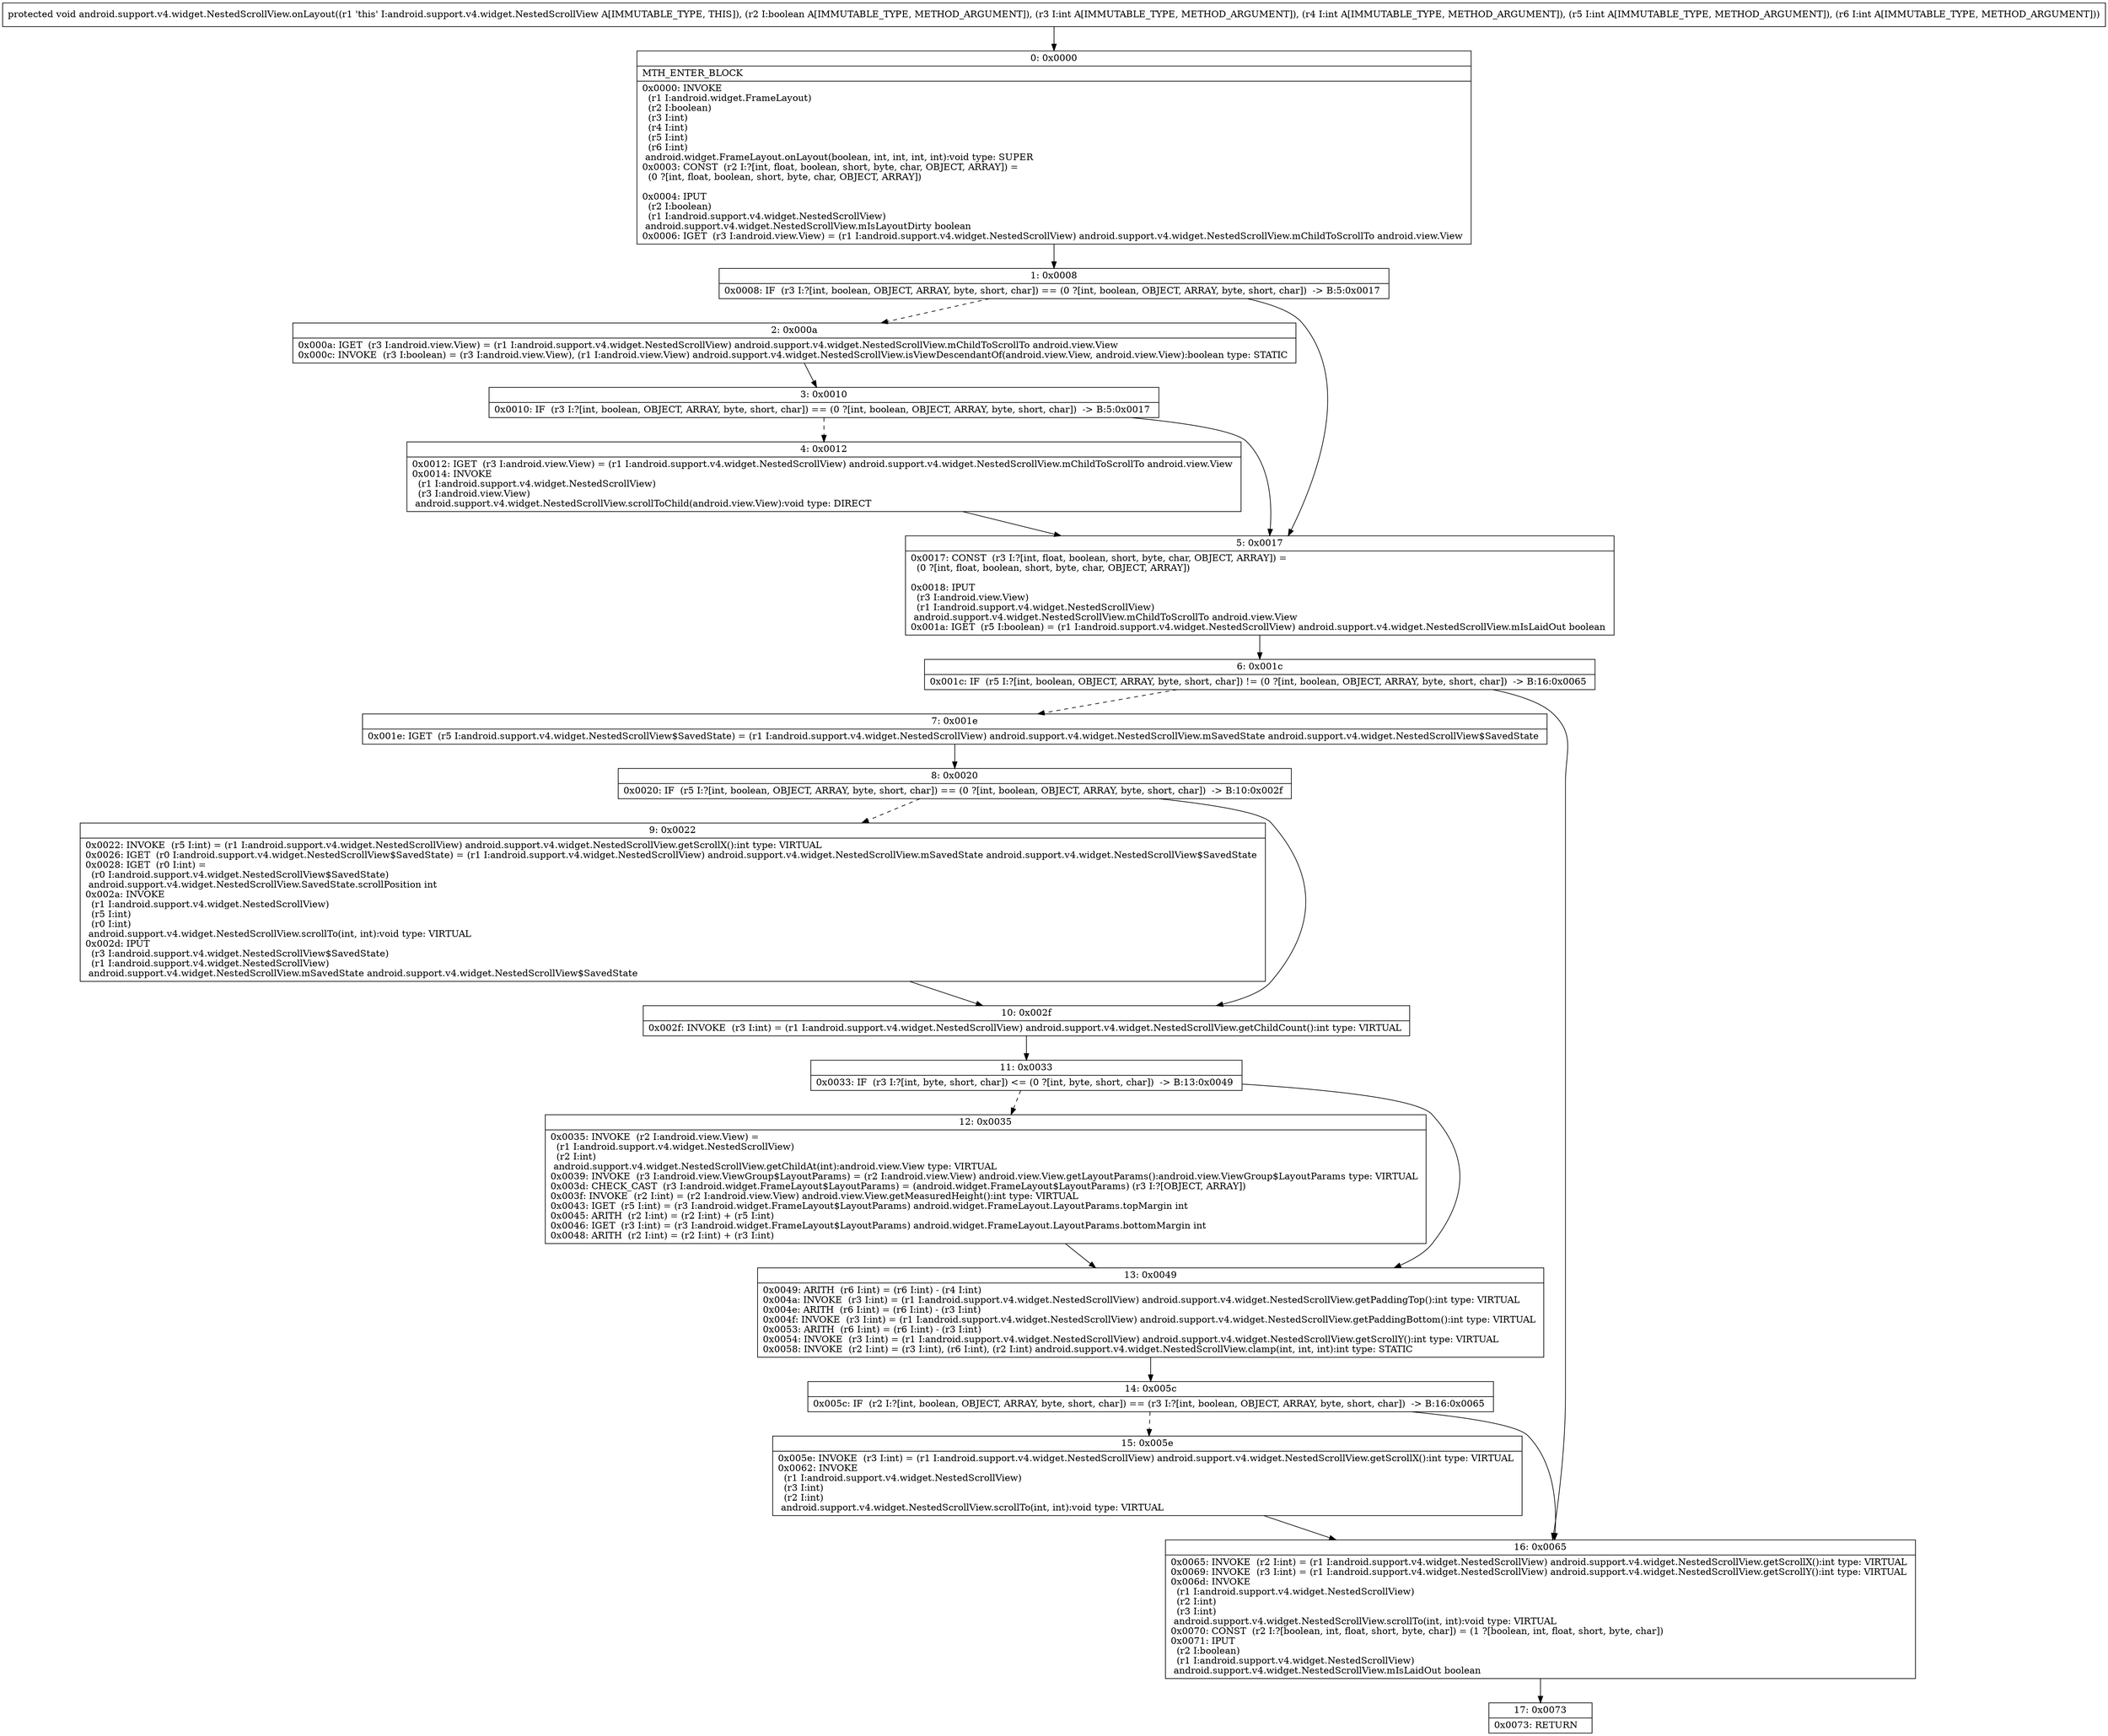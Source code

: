 digraph "CFG forandroid.support.v4.widget.NestedScrollView.onLayout(ZIIII)V" {
Node_0 [shape=record,label="{0\:\ 0x0000|MTH_ENTER_BLOCK\l|0x0000: INVOKE  \l  (r1 I:android.widget.FrameLayout)\l  (r2 I:boolean)\l  (r3 I:int)\l  (r4 I:int)\l  (r5 I:int)\l  (r6 I:int)\l android.widget.FrameLayout.onLayout(boolean, int, int, int, int):void type: SUPER \l0x0003: CONST  (r2 I:?[int, float, boolean, short, byte, char, OBJECT, ARRAY]) = \l  (0 ?[int, float, boolean, short, byte, char, OBJECT, ARRAY])\l \l0x0004: IPUT  \l  (r2 I:boolean)\l  (r1 I:android.support.v4.widget.NestedScrollView)\l android.support.v4.widget.NestedScrollView.mIsLayoutDirty boolean \l0x0006: IGET  (r3 I:android.view.View) = (r1 I:android.support.v4.widget.NestedScrollView) android.support.v4.widget.NestedScrollView.mChildToScrollTo android.view.View \l}"];
Node_1 [shape=record,label="{1\:\ 0x0008|0x0008: IF  (r3 I:?[int, boolean, OBJECT, ARRAY, byte, short, char]) == (0 ?[int, boolean, OBJECT, ARRAY, byte, short, char])  \-\> B:5:0x0017 \l}"];
Node_2 [shape=record,label="{2\:\ 0x000a|0x000a: IGET  (r3 I:android.view.View) = (r1 I:android.support.v4.widget.NestedScrollView) android.support.v4.widget.NestedScrollView.mChildToScrollTo android.view.View \l0x000c: INVOKE  (r3 I:boolean) = (r3 I:android.view.View), (r1 I:android.view.View) android.support.v4.widget.NestedScrollView.isViewDescendantOf(android.view.View, android.view.View):boolean type: STATIC \l}"];
Node_3 [shape=record,label="{3\:\ 0x0010|0x0010: IF  (r3 I:?[int, boolean, OBJECT, ARRAY, byte, short, char]) == (0 ?[int, boolean, OBJECT, ARRAY, byte, short, char])  \-\> B:5:0x0017 \l}"];
Node_4 [shape=record,label="{4\:\ 0x0012|0x0012: IGET  (r3 I:android.view.View) = (r1 I:android.support.v4.widget.NestedScrollView) android.support.v4.widget.NestedScrollView.mChildToScrollTo android.view.View \l0x0014: INVOKE  \l  (r1 I:android.support.v4.widget.NestedScrollView)\l  (r3 I:android.view.View)\l android.support.v4.widget.NestedScrollView.scrollToChild(android.view.View):void type: DIRECT \l}"];
Node_5 [shape=record,label="{5\:\ 0x0017|0x0017: CONST  (r3 I:?[int, float, boolean, short, byte, char, OBJECT, ARRAY]) = \l  (0 ?[int, float, boolean, short, byte, char, OBJECT, ARRAY])\l \l0x0018: IPUT  \l  (r3 I:android.view.View)\l  (r1 I:android.support.v4.widget.NestedScrollView)\l android.support.v4.widget.NestedScrollView.mChildToScrollTo android.view.View \l0x001a: IGET  (r5 I:boolean) = (r1 I:android.support.v4.widget.NestedScrollView) android.support.v4.widget.NestedScrollView.mIsLaidOut boolean \l}"];
Node_6 [shape=record,label="{6\:\ 0x001c|0x001c: IF  (r5 I:?[int, boolean, OBJECT, ARRAY, byte, short, char]) != (0 ?[int, boolean, OBJECT, ARRAY, byte, short, char])  \-\> B:16:0x0065 \l}"];
Node_7 [shape=record,label="{7\:\ 0x001e|0x001e: IGET  (r5 I:android.support.v4.widget.NestedScrollView$SavedState) = (r1 I:android.support.v4.widget.NestedScrollView) android.support.v4.widget.NestedScrollView.mSavedState android.support.v4.widget.NestedScrollView$SavedState \l}"];
Node_8 [shape=record,label="{8\:\ 0x0020|0x0020: IF  (r5 I:?[int, boolean, OBJECT, ARRAY, byte, short, char]) == (0 ?[int, boolean, OBJECT, ARRAY, byte, short, char])  \-\> B:10:0x002f \l}"];
Node_9 [shape=record,label="{9\:\ 0x0022|0x0022: INVOKE  (r5 I:int) = (r1 I:android.support.v4.widget.NestedScrollView) android.support.v4.widget.NestedScrollView.getScrollX():int type: VIRTUAL \l0x0026: IGET  (r0 I:android.support.v4.widget.NestedScrollView$SavedState) = (r1 I:android.support.v4.widget.NestedScrollView) android.support.v4.widget.NestedScrollView.mSavedState android.support.v4.widget.NestedScrollView$SavedState \l0x0028: IGET  (r0 I:int) = \l  (r0 I:android.support.v4.widget.NestedScrollView$SavedState)\l android.support.v4.widget.NestedScrollView.SavedState.scrollPosition int \l0x002a: INVOKE  \l  (r1 I:android.support.v4.widget.NestedScrollView)\l  (r5 I:int)\l  (r0 I:int)\l android.support.v4.widget.NestedScrollView.scrollTo(int, int):void type: VIRTUAL \l0x002d: IPUT  \l  (r3 I:android.support.v4.widget.NestedScrollView$SavedState)\l  (r1 I:android.support.v4.widget.NestedScrollView)\l android.support.v4.widget.NestedScrollView.mSavedState android.support.v4.widget.NestedScrollView$SavedState \l}"];
Node_10 [shape=record,label="{10\:\ 0x002f|0x002f: INVOKE  (r3 I:int) = (r1 I:android.support.v4.widget.NestedScrollView) android.support.v4.widget.NestedScrollView.getChildCount():int type: VIRTUAL \l}"];
Node_11 [shape=record,label="{11\:\ 0x0033|0x0033: IF  (r3 I:?[int, byte, short, char]) \<= (0 ?[int, byte, short, char])  \-\> B:13:0x0049 \l}"];
Node_12 [shape=record,label="{12\:\ 0x0035|0x0035: INVOKE  (r2 I:android.view.View) = \l  (r1 I:android.support.v4.widget.NestedScrollView)\l  (r2 I:int)\l android.support.v4.widget.NestedScrollView.getChildAt(int):android.view.View type: VIRTUAL \l0x0039: INVOKE  (r3 I:android.view.ViewGroup$LayoutParams) = (r2 I:android.view.View) android.view.View.getLayoutParams():android.view.ViewGroup$LayoutParams type: VIRTUAL \l0x003d: CHECK_CAST  (r3 I:android.widget.FrameLayout$LayoutParams) = (android.widget.FrameLayout$LayoutParams) (r3 I:?[OBJECT, ARRAY]) \l0x003f: INVOKE  (r2 I:int) = (r2 I:android.view.View) android.view.View.getMeasuredHeight():int type: VIRTUAL \l0x0043: IGET  (r5 I:int) = (r3 I:android.widget.FrameLayout$LayoutParams) android.widget.FrameLayout.LayoutParams.topMargin int \l0x0045: ARITH  (r2 I:int) = (r2 I:int) + (r5 I:int) \l0x0046: IGET  (r3 I:int) = (r3 I:android.widget.FrameLayout$LayoutParams) android.widget.FrameLayout.LayoutParams.bottomMargin int \l0x0048: ARITH  (r2 I:int) = (r2 I:int) + (r3 I:int) \l}"];
Node_13 [shape=record,label="{13\:\ 0x0049|0x0049: ARITH  (r6 I:int) = (r6 I:int) \- (r4 I:int) \l0x004a: INVOKE  (r3 I:int) = (r1 I:android.support.v4.widget.NestedScrollView) android.support.v4.widget.NestedScrollView.getPaddingTop():int type: VIRTUAL \l0x004e: ARITH  (r6 I:int) = (r6 I:int) \- (r3 I:int) \l0x004f: INVOKE  (r3 I:int) = (r1 I:android.support.v4.widget.NestedScrollView) android.support.v4.widget.NestedScrollView.getPaddingBottom():int type: VIRTUAL \l0x0053: ARITH  (r6 I:int) = (r6 I:int) \- (r3 I:int) \l0x0054: INVOKE  (r3 I:int) = (r1 I:android.support.v4.widget.NestedScrollView) android.support.v4.widget.NestedScrollView.getScrollY():int type: VIRTUAL \l0x0058: INVOKE  (r2 I:int) = (r3 I:int), (r6 I:int), (r2 I:int) android.support.v4.widget.NestedScrollView.clamp(int, int, int):int type: STATIC \l}"];
Node_14 [shape=record,label="{14\:\ 0x005c|0x005c: IF  (r2 I:?[int, boolean, OBJECT, ARRAY, byte, short, char]) == (r3 I:?[int, boolean, OBJECT, ARRAY, byte, short, char])  \-\> B:16:0x0065 \l}"];
Node_15 [shape=record,label="{15\:\ 0x005e|0x005e: INVOKE  (r3 I:int) = (r1 I:android.support.v4.widget.NestedScrollView) android.support.v4.widget.NestedScrollView.getScrollX():int type: VIRTUAL \l0x0062: INVOKE  \l  (r1 I:android.support.v4.widget.NestedScrollView)\l  (r3 I:int)\l  (r2 I:int)\l android.support.v4.widget.NestedScrollView.scrollTo(int, int):void type: VIRTUAL \l}"];
Node_16 [shape=record,label="{16\:\ 0x0065|0x0065: INVOKE  (r2 I:int) = (r1 I:android.support.v4.widget.NestedScrollView) android.support.v4.widget.NestedScrollView.getScrollX():int type: VIRTUAL \l0x0069: INVOKE  (r3 I:int) = (r1 I:android.support.v4.widget.NestedScrollView) android.support.v4.widget.NestedScrollView.getScrollY():int type: VIRTUAL \l0x006d: INVOKE  \l  (r1 I:android.support.v4.widget.NestedScrollView)\l  (r2 I:int)\l  (r3 I:int)\l android.support.v4.widget.NestedScrollView.scrollTo(int, int):void type: VIRTUAL \l0x0070: CONST  (r2 I:?[boolean, int, float, short, byte, char]) = (1 ?[boolean, int, float, short, byte, char]) \l0x0071: IPUT  \l  (r2 I:boolean)\l  (r1 I:android.support.v4.widget.NestedScrollView)\l android.support.v4.widget.NestedScrollView.mIsLaidOut boolean \l}"];
Node_17 [shape=record,label="{17\:\ 0x0073|0x0073: RETURN   \l}"];
MethodNode[shape=record,label="{protected void android.support.v4.widget.NestedScrollView.onLayout((r1 'this' I:android.support.v4.widget.NestedScrollView A[IMMUTABLE_TYPE, THIS]), (r2 I:boolean A[IMMUTABLE_TYPE, METHOD_ARGUMENT]), (r3 I:int A[IMMUTABLE_TYPE, METHOD_ARGUMENT]), (r4 I:int A[IMMUTABLE_TYPE, METHOD_ARGUMENT]), (r5 I:int A[IMMUTABLE_TYPE, METHOD_ARGUMENT]), (r6 I:int A[IMMUTABLE_TYPE, METHOD_ARGUMENT])) }"];
MethodNode -> Node_0;
Node_0 -> Node_1;
Node_1 -> Node_2[style=dashed];
Node_1 -> Node_5;
Node_2 -> Node_3;
Node_3 -> Node_4[style=dashed];
Node_3 -> Node_5;
Node_4 -> Node_5;
Node_5 -> Node_6;
Node_6 -> Node_7[style=dashed];
Node_6 -> Node_16;
Node_7 -> Node_8;
Node_8 -> Node_9[style=dashed];
Node_8 -> Node_10;
Node_9 -> Node_10;
Node_10 -> Node_11;
Node_11 -> Node_12[style=dashed];
Node_11 -> Node_13;
Node_12 -> Node_13;
Node_13 -> Node_14;
Node_14 -> Node_15[style=dashed];
Node_14 -> Node_16;
Node_15 -> Node_16;
Node_16 -> Node_17;
}

